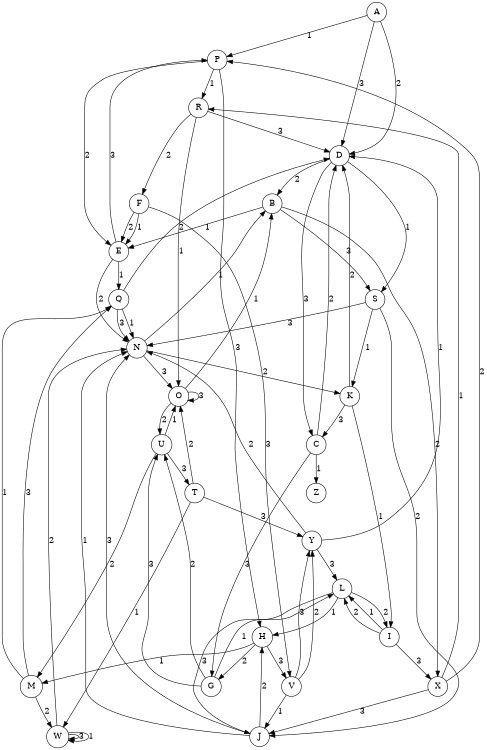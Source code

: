 digraph finite_state_machine {
	rankdir=TB size="8,5"
	node [shape=circle]
	A
	A -> P [label=1]
	A -> D [label=2]
	A -> D [label=3]
	P
	P -> R [label=1]
	P -> H [label=3]
	P -> E [label=2]
	R
	R -> O [label=1]
	R -> D [label=3]
	R -> F [label=2]
	O
	O -> O [label=3]
	O -> U [label=2]
	O -> B [label=1]
	U
	U -> T [label=3]
	U -> O [label=1]
	U -> M [label=2]
	T
	T -> W [label=1]
	T -> Y [label=3]
	T -> O [label=2]
	W
	W -> N [label=2]
	W -> W [label=3]
	W -> W [label=1]
	N
	N -> O [label=3]
	N -> K [label=2]
	N -> B [label=1]
	B
	B -> S [label=3]
	B -> X [label=2]
	B -> E [label=1]
	S
	S -> J [label=2]
	S -> K [label=1]
	S -> N [label=3]
	J
	J -> H [label=2]
	J -> N [label=1]
	J -> N [label=3]
	H
	H -> G [label=2]
	H -> M [label=1]
	H -> V [label=3]
	G
	G -> L [label=1]
	G -> U [label=2]
	G -> U [label=3]
	L
	L -> J [label=3]
	L -> H [label=1]
	L -> I [label=2]
	K
	K -> I [label=1]
	K -> D [label=2]
	K -> C [label=3]
	I
	I -> X [label=3]
	I -> L [label=2]
	I -> L [label=1]
	X
	X -> P [label=2]
	X -> J [label=3]
	X -> R [label=1]
	M
	M -> Q [label=3]
	M -> Q [label=1]
	M -> W [label=2]
	Q
	Q -> D [label=2]
	Q -> N [label=3]
	Q -> N [label=1]
	D
	D -> B [label=2]
	D -> S [label=1]
	D -> C [label=3]
	V
	V -> J [label=1]
	V -> Y [label=3]
	V -> Y [label=2]
	E
	E -> N [label=2]
	E -> P [label=3]
	E -> Q [label=1]
	C
	C -> D [label=2]
	C -> G [label=3]
	C -> Z [label=1]
	Y
	Y -> D [label=1]
	Y -> L [label=3]
	Y -> N [label=2]
	Z
	F
	F -> E [label=1]
	F -> V [label=3]
	F -> E [label=2]
}
